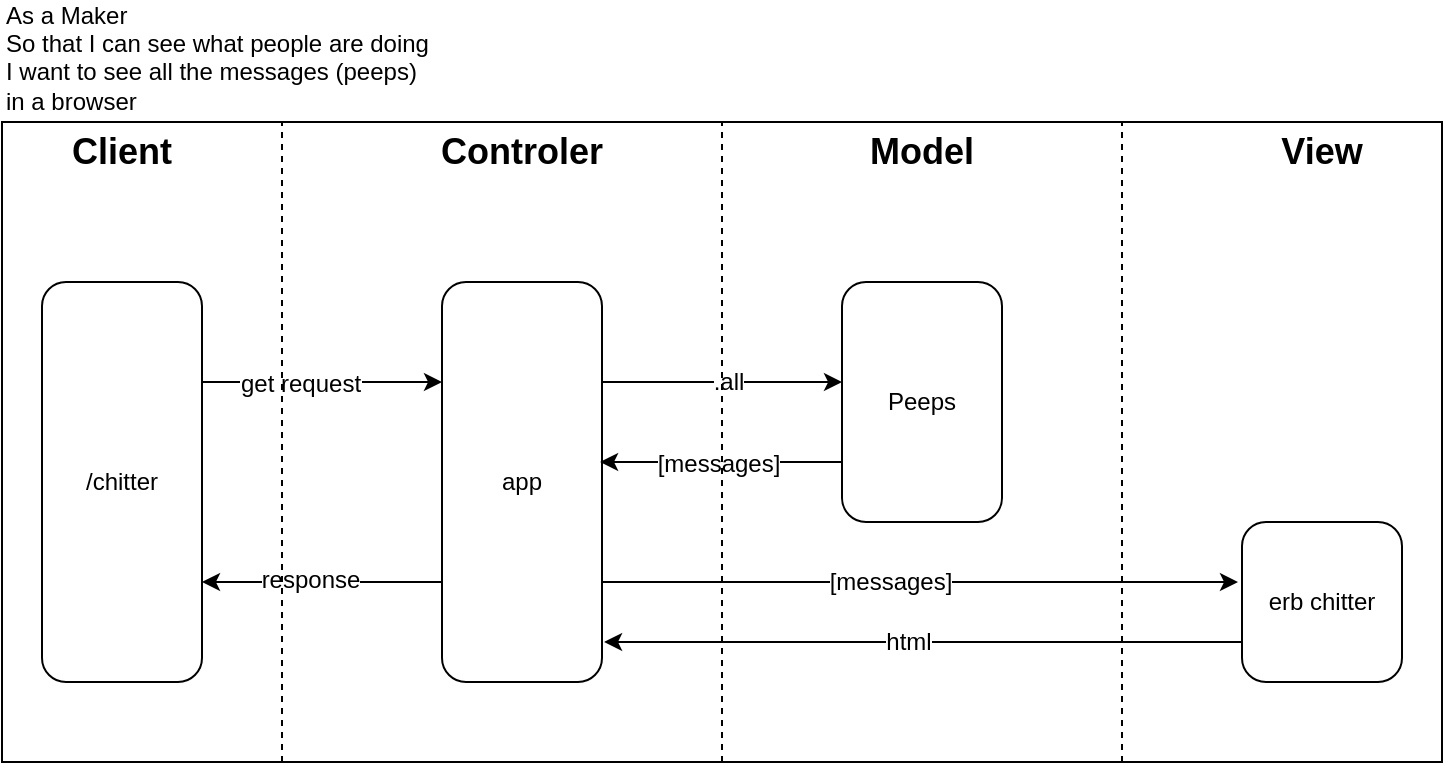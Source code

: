 <mxfile version="15.5.9" type="github"><diagram id="C5RBs43oDa-KdzZeNtuy" name="Page-1"><mxGraphModel dx="946" dy="504" grid="1" gridSize="10" guides="1" tooltips="1" connect="1" arrows="1" fold="1" page="1" pageScale="1" pageWidth="827" pageHeight="1169" math="0" shadow="0"><root><mxCell id="WIyWlLk6GJQsqaUBKTNV-0"/><mxCell id="WIyWlLk6GJQsqaUBKTNV-1" parent="WIyWlLk6GJQsqaUBKTNV-0"/><mxCell id="uPbNaQThJVrHzVn7rLHi-21" value="" style="rounded=0;whiteSpace=wrap;html=1;fontSize=12;" parent="WIyWlLk6GJQsqaUBKTNV-1" vertex="1"><mxGeometry x="40" y="80" width="720" height="320" as="geometry"/></mxCell><mxCell id="uPbNaQThJVrHzVn7rLHi-6" style="edgeStyle=orthogonalEdgeStyle;rounded=0;orthogonalLoop=1;jettySize=auto;html=1;exitX=1;exitY=0.25;exitDx=0;exitDy=0;entryX=0;entryY=0.25;entryDx=0;entryDy=0;fontSize=18;" parent="WIyWlLk6GJQsqaUBKTNV-1" source="WIyWlLk6GJQsqaUBKTNV-3" target="WIyWlLk6GJQsqaUBKTNV-7" edge="1"><mxGeometry relative="1" as="geometry"/></mxCell><mxCell id="uPbNaQThJVrHzVn7rLHi-12" value="&lt;font style=&quot;font-size: 12px&quot;&gt;get request&lt;/font&gt;" style="edgeLabel;html=1;align=center;verticalAlign=middle;resizable=0;points=[];fontSize=18;" parent="uPbNaQThJVrHzVn7rLHi-6" vertex="1" connectable="0"><mxGeometry x="-0.183" y="1" relative="1" as="geometry"><mxPoint as="offset"/></mxGeometry></mxCell><mxCell id="WIyWlLk6GJQsqaUBKTNV-3" value="/chitter" style="rounded=1;whiteSpace=wrap;html=1;fontSize=12;glass=0;strokeWidth=1;shadow=0;" parent="WIyWlLk6GJQsqaUBKTNV-1" vertex="1"><mxGeometry x="60" y="160" width="80" height="200" as="geometry"/></mxCell><mxCell id="uPbNaQThJVrHzVn7rLHi-7" style="edgeStyle=orthogonalEdgeStyle;rounded=0;orthogonalLoop=1;jettySize=auto;html=1;exitX=0;exitY=0.75;exitDx=0;exitDy=0;entryX=1;entryY=0.75;entryDx=0;entryDy=0;fontSize=18;" parent="WIyWlLk6GJQsqaUBKTNV-1" source="WIyWlLk6GJQsqaUBKTNV-7" target="WIyWlLk6GJQsqaUBKTNV-3" edge="1"><mxGeometry relative="1" as="geometry"/></mxCell><mxCell id="uPbNaQThJVrHzVn7rLHi-13" value="response" style="edgeLabel;html=1;align=center;verticalAlign=middle;resizable=0;points=[];fontSize=12;" parent="uPbNaQThJVrHzVn7rLHi-7" vertex="1" connectable="0"><mxGeometry x="0.1" y="-1" relative="1" as="geometry"><mxPoint as="offset"/></mxGeometry></mxCell><mxCell id="uPbNaQThJVrHzVn7rLHi-8" style="edgeStyle=orthogonalEdgeStyle;rounded=0;orthogonalLoop=1;jettySize=auto;html=1;exitX=1;exitY=0.25;exitDx=0;exitDy=0;entryX=0;entryY=0.417;entryDx=0;entryDy=0;entryPerimeter=0;fontSize=18;" parent="WIyWlLk6GJQsqaUBKTNV-1" source="WIyWlLk6GJQsqaUBKTNV-7" target="WIyWlLk6GJQsqaUBKTNV-12" edge="1"><mxGeometry relative="1" as="geometry"/></mxCell><mxCell id="uPbNaQThJVrHzVn7rLHi-14" value=".all" style="edgeLabel;html=1;align=center;verticalAlign=middle;resizable=0;points=[];fontSize=12;" parent="uPbNaQThJVrHzVn7rLHi-8" vertex="1" connectable="0"><mxGeometry x="0.05" relative="1" as="geometry"><mxPoint as="offset"/></mxGeometry></mxCell><mxCell id="uPbNaQThJVrHzVn7rLHi-10" style="edgeStyle=orthogonalEdgeStyle;rounded=0;orthogonalLoop=1;jettySize=auto;html=1;exitX=1;exitY=0.75;exitDx=0;exitDy=0;entryX=-0.025;entryY=0.375;entryDx=0;entryDy=0;entryPerimeter=0;fontSize=18;" parent="WIyWlLk6GJQsqaUBKTNV-1" source="WIyWlLk6GJQsqaUBKTNV-7" target="uPbNaQThJVrHzVn7rLHi-1" edge="1"><mxGeometry relative="1" as="geometry"/></mxCell><mxCell id="uPbNaQThJVrHzVn7rLHi-16" value="[messages]" style="edgeLabel;html=1;align=center;verticalAlign=middle;resizable=0;points=[];fontSize=12;" parent="uPbNaQThJVrHzVn7rLHi-10" vertex="1" connectable="0"><mxGeometry x="-0.094" relative="1" as="geometry"><mxPoint as="offset"/></mxGeometry></mxCell><mxCell id="WIyWlLk6GJQsqaUBKTNV-7" value="app" style="rounded=1;whiteSpace=wrap;html=1;fontSize=12;glass=0;strokeWidth=1;shadow=0;" parent="WIyWlLk6GJQsqaUBKTNV-1" vertex="1"><mxGeometry x="260" y="160" width="80" height="200" as="geometry"/></mxCell><mxCell id="uPbNaQThJVrHzVn7rLHi-9" style="edgeStyle=orthogonalEdgeStyle;rounded=0;orthogonalLoop=1;jettySize=auto;html=1;exitX=0;exitY=0.75;exitDx=0;exitDy=0;fontSize=18;entryX=0.988;entryY=0.45;entryDx=0;entryDy=0;entryPerimeter=0;" parent="WIyWlLk6GJQsqaUBKTNV-1" source="WIyWlLk6GJQsqaUBKTNV-12" target="WIyWlLk6GJQsqaUBKTNV-7" edge="1"><mxGeometry relative="1" as="geometry"><mxPoint x="360" y="250" as="targetPoint"/></mxGeometry></mxCell><mxCell id="uPbNaQThJVrHzVn7rLHi-15" value="[messages]" style="edgeLabel;html=1;align=center;verticalAlign=middle;resizable=0;points=[];fontSize=12;" parent="uPbNaQThJVrHzVn7rLHi-9" vertex="1" connectable="0"><mxGeometry x="0.025" y="1" relative="1" as="geometry"><mxPoint as="offset"/></mxGeometry></mxCell><mxCell id="WIyWlLk6GJQsqaUBKTNV-12" value="Peeps" style="rounded=1;whiteSpace=wrap;html=1;fontSize=12;glass=0;strokeWidth=1;shadow=0;" parent="WIyWlLk6GJQsqaUBKTNV-1" vertex="1"><mxGeometry x="460" y="160" width="80" height="120" as="geometry"/></mxCell><mxCell id="uPbNaQThJVrHzVn7rLHi-11" style="edgeStyle=orthogonalEdgeStyle;rounded=0;orthogonalLoop=1;jettySize=auto;html=1;exitX=0;exitY=0.75;exitDx=0;exitDy=0;entryX=1.013;entryY=0.9;entryDx=0;entryDy=0;entryPerimeter=0;fontSize=18;" parent="WIyWlLk6GJQsqaUBKTNV-1" source="uPbNaQThJVrHzVn7rLHi-1" target="WIyWlLk6GJQsqaUBKTNV-7" edge="1"><mxGeometry relative="1" as="geometry"/></mxCell><mxCell id="uPbNaQThJVrHzVn7rLHi-17" value="html" style="edgeLabel;html=1;align=center;verticalAlign=middle;resizable=0;points=[];fontSize=12;" parent="uPbNaQThJVrHzVn7rLHi-11" vertex="1" connectable="0"><mxGeometry x="0.047" relative="1" as="geometry"><mxPoint as="offset"/></mxGeometry></mxCell><mxCell id="uPbNaQThJVrHzVn7rLHi-1" value="erb chitter" style="rounded=1;whiteSpace=wrap;html=1;fontSize=12;glass=0;strokeWidth=1;shadow=0;" parent="WIyWlLk6GJQsqaUBKTNV-1" vertex="1"><mxGeometry x="660" y="280" width="80" height="80" as="geometry"/></mxCell><mxCell id="uPbNaQThJVrHzVn7rLHi-2" value="&lt;font style=&quot;font-size: 18px&quot;&gt;&lt;b&gt;Client&lt;/b&gt;&lt;/font&gt;" style="text;html=1;strokeColor=none;fillColor=none;align=center;verticalAlign=middle;whiteSpace=wrap;rounded=0;" parent="WIyWlLk6GJQsqaUBKTNV-1" vertex="1"><mxGeometry x="70" y="80" width="60" height="30" as="geometry"/></mxCell><mxCell id="uPbNaQThJVrHzVn7rLHi-3" value="&lt;font style=&quot;font-size: 18px&quot;&gt;&lt;b&gt;Controler&lt;/b&gt;&lt;/font&gt;" style="text;html=1;strokeColor=none;fillColor=none;align=center;verticalAlign=middle;whiteSpace=wrap;rounded=0;" parent="WIyWlLk6GJQsqaUBKTNV-1" vertex="1"><mxGeometry x="270" y="80" width="60" height="30" as="geometry"/></mxCell><mxCell id="uPbNaQThJVrHzVn7rLHi-4" value="&lt;font style=&quot;font-size: 18px&quot;&gt;&lt;b&gt;Model&lt;/b&gt;&lt;/font&gt;" style="text;html=1;strokeColor=none;fillColor=none;align=center;verticalAlign=middle;whiteSpace=wrap;rounded=0;" parent="WIyWlLk6GJQsqaUBKTNV-1" vertex="1"><mxGeometry x="470" y="80" width="60" height="30" as="geometry"/></mxCell><mxCell id="uPbNaQThJVrHzVn7rLHi-5" value="&lt;font style=&quot;font-size: 18px&quot;&gt;&lt;b&gt;View&lt;/b&gt;&lt;/font&gt;" style="text;html=1;strokeColor=none;fillColor=none;align=center;verticalAlign=middle;whiteSpace=wrap;rounded=0;" parent="WIyWlLk6GJQsqaUBKTNV-1" vertex="1"><mxGeometry x="670" y="80" width="60" height="30" as="geometry"/></mxCell><mxCell id="uPbNaQThJVrHzVn7rLHi-18" value="" style="endArrow=none;dashed=1;html=1;rounded=0;fontSize=12;" parent="WIyWlLk6GJQsqaUBKTNV-1" edge="1"><mxGeometry width="50" height="50" relative="1" as="geometry"><mxPoint x="180" y="400" as="sourcePoint"/><mxPoint x="180" y="80" as="targetPoint"/></mxGeometry></mxCell><mxCell id="uPbNaQThJVrHzVn7rLHi-19" value="" style="endArrow=none;dashed=1;html=1;rounded=0;fontSize=12;" parent="WIyWlLk6GJQsqaUBKTNV-1" edge="1"><mxGeometry width="50" height="50" relative="1" as="geometry"><mxPoint x="400" y="400" as="sourcePoint"/><mxPoint x="400" y="80" as="targetPoint"/></mxGeometry></mxCell><mxCell id="uPbNaQThJVrHzVn7rLHi-20" value="" style="endArrow=none;dashed=1;html=1;rounded=0;fontSize=12;" parent="WIyWlLk6GJQsqaUBKTNV-1" edge="1"><mxGeometry width="50" height="50" relative="1" as="geometry"><mxPoint x="600" y="400" as="sourcePoint"/><mxPoint x="600" y="80" as="targetPoint"/></mxGeometry></mxCell><mxCell id="uPbNaQThJVrHzVn7rLHi-23" value="&lt;div&gt;As a Maker&lt;/div&gt;&lt;div&gt;So that I can see what people are doing&lt;/div&gt;&lt;div&gt;I want to see all the messages (peeps)&lt;/div&gt;&lt;div&gt;in a browser&lt;/div&gt;&lt;div&gt;&lt;br&gt;&lt;/div&gt;" style="text;html=1;strokeColor=none;fillColor=none;align=left;verticalAlign=middle;whiteSpace=wrap;rounded=0;fontSize=12;" parent="WIyWlLk6GJQsqaUBKTNV-1" vertex="1"><mxGeometry x="40" y="40" width="220" height="30" as="geometry"/></mxCell></root></mxGraphModel></diagram></mxfile>
